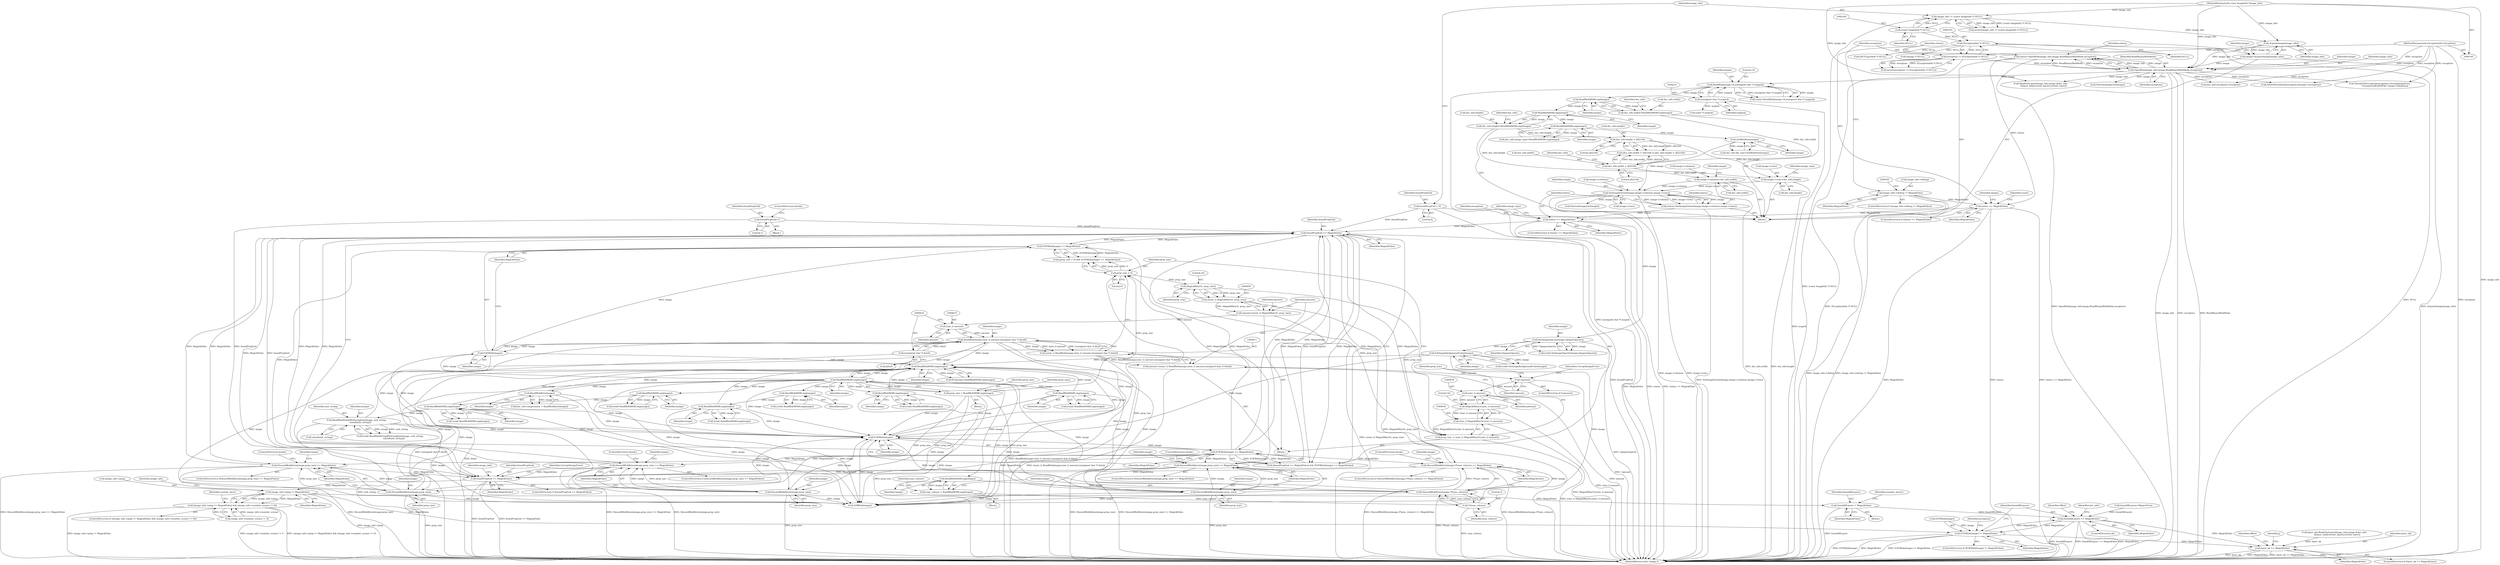 digraph "0_ImageMagick_d31fec57e9dfb0516deead2053a856e3c71e9751@pointer" {
"1000646" [label="(Call,image_info->ping != MagickFalse)"];
"1000638" [label="(Call,foundPropEnd == MagickFalse)"];
"1000411" [label="(Call,foundPropEnd=1)"];
"1000387" [label="(Call,foundPropEnd == MagickFalse)"];
"1000152" [label="(Call,foundPropEnd = 0)"];
"1000596" [label="(Call,EOFBlob(image) == MagickFalse)"];
"1000597" [label="(Call,EOFBlob(image))"];
"1000612" [label="(Call,ReadBlob(image,(size_t) amount,(unsigned char *) &buf))"];
"1000405" [label="(Call,ReadBlobMSBLong(image))"];
"1000400" [label="(Call,ReadBlobMSBLong(image))"];
"1000383" [label="(Call,SetImageBackgroundColor(image))"];
"1000378" [label="(Call,SetImageOpacity(image,OpaqueOpacity))"];
"1000332" [label="(Call,SetImageExtent(image,image->columns,image->rows))"];
"1000318" [label="(Call,GetBlobSize(image))"];
"1000293" [label="(Call,ReadBlobMSBLong(image))"];
"1000272" [label="(Call,ReadBlobMSBLong(image))"];
"1000266" [label="(Call,ReadBlobMSBLong(image))"];
"1000227" [label="(Call,ReadBlob(image,14,(unsigned char *) magick))"];
"1000207" [label="(Call,OpenBlob(image_info,image,ReadBinaryBlobMode,exception))"];
"1000203" [label="(Call,AcquireImage(image_info))"];
"1000163" [label="(Call,image_info != (const ImageInfo *) NULL)"];
"1000146" [label="(MethodParameterIn,const ImageInfo *image_info)"];
"1000165" [label="(Call,(const ImageInfo *) NULL)"];
"1000201" [label="(Call,image=AcquireImage(image_info))"];
"1000190" [label="(Call,exception != (ExceptionInfo *) NULL)"];
"1000147" [label="(MethodParameterIn,ExceptionInfo *exception)"];
"1000192" [label="(Call,(ExceptionInfo *) NULL)"];
"1000230" [label="(Call,(unsigned char *) magick)"];
"1000295" [label="(Call,image->columns=doc_info.width)"];
"1000276" [label="(Call,doc_info.width > 262144)"];
"1000262" [label="(Call,doc_info.width=ReadBlobMSBLong(image))"];
"1000302" [label="(Call,image->rows=doc_info.height)"];
"1000281" [label="(Call,doc_info.height > 262144)"];
"1000268" [label="(Call,doc_info.height=ReadBlobMSBLong(image))"];
"1000391" [label="(Call,EOFBlob(image))"];
"1000518" [label="(Call,DiscardBlobBytes(image,prop_size))"];
"1000403" [label="(Call,prop_size = ReadBlobMSBLong(image))"];
"1000424" [label="(Call,DiscardBlobBytes(image,3*num_colours))"];
"1000420" [label="(Call,ReadBlobMSBLong(image))"];
"1000426" [label="(Call,3*num_colours)"];
"1000418" [label="(Call,num_colours = ReadBlobMSBLong(image))"];
"1000581" [label="(Call,ReadBlobStringWithLongSize(image, unit_string,\n           sizeof(unit_string)))"];
"1000568" [label="(Call,ReadBlobMSBLong(image))"];
"1000564" [label="(Call,ReadBlobMSBLong(image))"];
"1000504" [label="(Call,ReadBlobMSBLong(image))"];
"1000500" [label="(Call,ReadBlobMSBLong(image))"];
"1000544" [label="(Call,DiscardBlobBytes(image,prop_size))"];
"1000447" [label="(Call,ReadBlobByte(image))"];
"1000537" [label="(Call,ReadBlobMSBLong(image))"];
"1000481" [label="(Call,DiscardBlobBytes(image,prop_size))"];
"1000511" [label="(Call,ReadBlobMSBLong(image))"];
"1000614" [label="(Call,(size_t) amount)"];
"1000601" [label="(Call,amount=(ssize_t) MagickMin(16, prop_size))"];
"1000603" [label="(Call,(ssize_t) MagickMin(16, prop_size))"];
"1000605" [label="(Call,MagickMin(16, prop_size))"];
"1000593" [label="(Call,prop_size > 0)"];
"1000627" [label="(Call,prop_size -= (size_t) MagickMin(16,(size_t) amount))"];
"1000629" [label="(Call,(size_t) MagickMin(16,(size_t) amount))"];
"1000631" [label="(Call,MagickMin(16,(size_t) amount))"];
"1000633" [label="(Call,(size_t) amount)"];
"1000622" [label="(Call,!amount)"];
"1000608" [label="(Call,amount=(ssize_t) ReadBlob(image,(size_t) amount,(unsigned char *) &buf))"];
"1000610" [label="(Call,(ssize_t) ReadBlob(image,(size_t) amount,(unsigned char *) &buf))"];
"1000617" [label="(Call,(unsigned char *) &buf)"];
"1000390" [label="(Call,EOFBlob(image) == MagickFalse)"];
"1000341" [label="(Call,status == MagickFalse)"];
"1000330" [label="(Call,status=SetImageExtent(image,image->columns,image->rows))"];
"1000213" [label="(Call,status == MagickFalse)"];
"1000205" [label="(Call,status=OpenBlob(image_info,image,ReadBinaryBlobMode,exception))"];
"1000175" [label="(Call,image_info->debug != MagickFalse)"];
"1000517" [label="(Call,DiscardBlobBytes(image,prop_size) == MagickFalse)"];
"1000543" [label="(Call,DiscardBlobBytes(image,prop_size) == MagickFalse)"];
"1000423" [label="(Call,DiscardBlobBytes(image,3*num_colours) == MagickFalse)"];
"1000480" [label="(Call,DiscardBlobBytes(image,prop_size) == MagickFalse)"];
"1000645" [label="(Call,(image_info->ping != MagickFalse) && (image_info->number_scenes != 0))"];
"1000664" [label="(Call,foundAllLayers = MagickFalse)"];
"1000708" [label="(Call,foundAllLayers == MagickFalse)"];
"1000695" [label="(Call,EOFBlob(image) != MagickFalse)"];
"1000804" [label="(Call,layer_ok == MagickFalse)"];
"1000189" [label="(Call,assert(exception != (ExceptionInfo *) NULL))"];
"1000519" [label="(Identifier,image)"];
"1000482" [label="(Identifier,image)"];
"1000391" [label="(Call,EOFBlob(image))"];
"1000681" [label="(Identifier,offset)"];
"1000401" [label="(Identifier,image)"];
"1000509" [label="(Call,(void) ReadBlobMSBLong(image))"];
"1000340" [label="(ControlStructure,if (status == MagickFalse))"];
"1000547" [label="(Identifier,MagickFalse)"];
"1000295" [label="(Call,image->columns=doc_info.width)"];
"1000595" [label="(Literal,0)"];
"1000661" [label="(Identifier,current_layer)"];
"1000551" [label="(Identifier,image)"];
"1000622" [label="(Call,!amount)"];
"1000293" [label="(Call,ReadBlobMSBLong(image))"];
"1000207" [label="(Call,OpenBlob(image_info,image,ReadBinaryBlobMode,exception))"];
"1000628" [label="(Identifier,prop_size)"];
"1000500" [label="(Call,ReadBlobMSBLong(image))"];
"1000230" [label="(Call,(unsigned char *) magick)"];
"1000191" [label="(Identifier,exception)"];
"1000304" [label="(Identifier,image)"];
"1000376" [label="(Call,(void) SetImageOpacity(image,OpaqueOpacity))"];
"1000582" [label="(Identifier,image)"];
"1000694" [label="(ControlStructure,if (EOFBlob(image) != MagickFalse))"];
"1000803" [label="(ControlStructure,if (layer_ok == MagickFalse))"];
"1000495" [label="(ControlStructure,break;)"];
"1000176" [label="(Call,image_info->debug)"];
"1000568" [label="(Call,ReadBlobMSBLong(image))"];
"1000345" [label="(Call,InheritException(exception,&image->exception))"];
"1000635" [label="(Identifier,amount)"];
"1000383" [label="(Call,SetImageBackgroundColor(image))"];
"1000505" [label="(Identifier,image)"];
"1000175" [label="(Call,image_info->debug != MagickFalse)"];
"1000352" [label="(Call,DestroyImageList(image))"];
"1000713" [label="(Identifier,doc_info)"];
"1000532" [label="(ControlStructure,break;)"];
"1000594" [label="(Identifier,prop_size)"];
"1000218" [label="(Identifier,image)"];
"1000403" [label="(Call,prop_size = ReadBlobMSBLong(image))"];
"1000791" [label="(Call,layer_ok=ReadOneLayer(image_info,image,&doc_info,\n        &layer_info[current_layer],current_layer))"];
"1000330" [label="(Call,status=SetImageExtent(image,image->columns,image->rows))"];
"1000601" [label="(Call,amount=(ssize_t) MagickMin(16, prop_size))"];
"1000665" [label="(Identifier,foundAllLayers)"];
"1000154" [label="(Literal,0)"];
"1000162" [label="(Call,assert(image_info != (const ImageInfo *) NULL))"];
"1000608" [label="(Call,amount=(ssize_t) ReadBlob(image,(size_t) amount,(unsigned char *) &buf))"];
"1000688" [label="(Call,foundAllLayers=MagickTrue)"];
"1000658" [label="(Block,)"];
"1000314" [label="(Call,doc_info.file_size=GetBlobSize(image))"];
"1000793" [label="(Call,ReadOneLayer(image_info,image,&doc_info,\n        &layer_info[current_layer],current_layer))"];
"1000517" [label="(Call,DiscardBlobBytes(image,prop_size) == MagickFalse)"];
"1000153" [label="(Identifier,foundPropEnd)"];
"1000804" [label="(Call,layer_ok == MagickFalse)"];
"1000806" [label="(Identifier,MagickFalse)"];
"1000614" [label="(Call,(size_t) amount)"];
"1000285" [label="(Literal,262144)"];
"1000632" [label="(Literal,16)"];
"1000433" [label="(Identifier,image)"];
"1000226" [label="(Identifier,count)"];
"1000542" [label="(ControlStructure,if (DiscardBlobBytes(image,prop_size) == MagickFalse))"];
"1000206" [label="(Identifier,status)"];
"1000418" [label="(Call,num_colours = ReadBlobMSBLong(image))"];
"1000625" [label="(Identifier,CorruptImageError)"];
"1000479" [label="(ControlStructure,if (DiscardBlobBytes(image,prop_size) == MagickFalse))"];
"1000277" [label="(Call,doc_info.width)"];
"1000504" [label="(Call,ReadBlobMSBLong(image))"];
"1000650" [label="(Identifier,MagickFalse)"];
"1000502" [label="(Call,(void) ReadBlobMSBLong(image))"];
"1000605" [label="(Call,MagickMin(16, prop_size))"];
"1000645" [label="(Call,(image_info->ping != MagickFalse) && (image_info->number_scenes != 0))"];
"1000666" [label="(Identifier,MagickFalse)"];
"1000204" [label="(Identifier,image_info)"];
"1000302" [label="(Call,image->rows=doc_info.height)"];
"1000405" [label="(Call,ReadBlobMSBLong(image))"];
"1000583" [label="(Identifier,unit_string)"];
"1000179" [label="(Identifier,MagickFalse)"];
"1000421" [label="(Identifier,image)"];
"1000232" [label="(Identifier,magick)"];
"1000498" [label="(Call,(void) ReadBlobMSBLong(image))"];
"1000356" [label="(Identifier,image_type)"];
"1000266" [label="(Call,ReadBlobMSBLong(image))"];
"1000565" [label="(Identifier,image)"];
"1000275" [label="(Call,(doc_info.width > 262144) || (doc_info.height > 262144))"];
"1000569" [label="(Identifier,image)"];
"1000205" [label="(Call,status=OpenBlob(image_info,image,ReadBinaryBlobMode,exception))"];
"1000212" [label="(ControlStructure,if (status == MagickFalse))"];
"1000597" [label="(Call,EOFBlob(image))"];
"1000640" [label="(Identifier,MagickFalse)"];
"1000413" [label="(Literal,1)"];
"1000603" [label="(Call,(ssize_t) MagickMin(16, prop_size))"];
"1000174" [label="(ControlStructure,if (image_info->debug != MagickFalse))"];
"1000319" [label="(Identifier,image)"];
"1000422" [label="(ControlStructure,if (DiscardBlobBytes(image,3*num_colours) == MagickFalse))"];
"1000677" [label="(ControlStructure,do)"];
"1000708" [label="(Call,foundAllLayers == MagickFalse)"];
"1000639" [label="(Identifier,foundPropEnd)"];
"1000428" [label="(Identifier,num_colours)"];
"1000346" [label="(Identifier,exception)"];
"1000637" [label="(ControlStructure,if (foundPropEnd == MagickFalse))"];
"1000147" [label="(MethodParameterIn,ExceptionInfo *exception)"];
"1000746" [label="(Call,(XCFLayerInfo *) NULL)"];
"1000483" [label="(Identifier,prop_size)"];
"1000623" [label="(Identifier,amount)"];
"1000389" [label="(Identifier,MagickFalse)"];
"1000581" [label="(Call,ReadBlobStringWithLongSize(image, unit_string,\n           sizeof(unit_string)))"];
"1000227" [label="(Call,ReadBlob(image,14,(unsigned char *) magick))"];
"1000546" [label="(Identifier,prop_size)"];
"1000165" [label="(Call,(const ImageInfo *) NULL)"];
"1000607" [label="(Identifier,prop_size)"];
"1000222" [label="(Call,(Image *) NULL)"];
"1000481" [label="(Call,DiscardBlobBytes(image,prop_size))"];
"1000633" [label="(Call,(size_t) amount)"];
"1000617" [label="(Call,(unsigned char *) &buf)"];
"1000280" [label="(Literal,262144)"];
"1000642" [label="(Identifier,CorruptImageError)"];
"1000535" [label="(Call,(void) ReadBlobMSBLong(image))"];
"1000805" [label="(Identifier,layer_ok)"];
"1000201" [label="(Call,image=AcquireImage(image_info))"];
"1000674" [label="(Call,TellBlob(image))"];
"1000669" [label="(Identifier,number_layers)"];
"1000209" [label="(Identifier,image)"];
"1000593" [label="(Call,prop_size > 0)"];
"1000393" [label="(Identifier,MagickFalse)"];
"1000164" [label="(Identifier,image_info)"];
"1000613" [label="(Identifier,image)"];
"1000521" [label="(Identifier,MagickFalse)"];
"1000386" [label="(Call,(foundPropEnd == MagickFalse) && (EOFBlob(image) == MagickFalse))"];
"1000710" [label="(Identifier,MagickFalse)"];
"1000448" [label="(Identifier,image)"];
"1000488" [label="(Identifier,image)"];
"1000695" [label="(Call,EOFBlob(image) != MagickFalse)"];
"1000664" [label="(Call,foundAllLayers = MagickFalse)"];
"1000696" [label="(Call,EOFBlob(image))"];
"1000268" [label="(Call,doc_info.height=ReadBlobMSBLong(image))"];
"1000644" [label="(ControlStructure,if ((image_info->ping != MagickFalse) && (image_info->number_scenes != 0)))"];
"1000443" [label="(Call,doc_info.compression = ReadBlobByte(image))"];
"1000392" [label="(Identifier,image)"];
"1000332" [label="(Call,SetImageExtent(image,image->columns,image->rows))"];
"1000299" [label="(Call,doc_info.width)"];
"1000537" [label="(Call,ReadBlobMSBLong(image))"];
"1000425" [label="(Identifier,image)"];
"1000579" [label="(Call,(void) ReadBlobStringWithLongSize(image, unit_string,\n           sizeof(unit_string)))"];
"1000599" [label="(Identifier,MagickFalse)"];
"1000616" [label="(Identifier,amount)"];
"1000380" [label="(Identifier,OpaqueOpacity)"];
"1000270" [label="(Identifier,doc_info)"];
"1000564" [label="(Call,ReadBlobMSBLong(image))"];
"1000426" [label="(Call,3*num_colours)"];
"1000631" [label="(Call,MagickMin(16,(size_t) amount))"];
"1000240" [label="(Call,(char *) magick)"];
"1000840" [label="(Identifier,offset)"];
"1000511" [label="(Call,ReadBlobMSBLong(image))"];
"1000379" [label="(Identifier,image)"];
"1000276" [label="(Call,doc_info.width > 262144)"];
"1000387" [label="(Call,foundPropEnd == MagickFalse)"];
"1000520" [label="(Identifier,prop_size)"];
"1000190" [label="(Call,exception != (ExceptionInfo *) NULL)"];
"1000411" [label="(Call,foundPropEnd=1)"];
"1000629" [label="(Call,(size_t) MagickMin(16,(size_t) amount))"];
"1000408" [label="(Identifier,prop_type)"];
"1000208" [label="(Identifier,image_info)"];
"1000342" [label="(Identifier,status)"];
"1000516" [label="(ControlStructure,if (DiscardBlobBytes(image,prop_size) == MagickFalse))"];
"1000701" [label="(Identifier,exception)"];
"1000257" [label="(Call,doc_info.exception=exception)"];
"1000419" [label="(Identifier,num_colours)"];
"1000211" [label="(Identifier,exception)"];
"1000406" [label="(Identifier,image)"];
"1000272" [label="(Call,ReadBlobMSBLong(image))"];
"1000263" [label="(Call,doc_info.width)"];
"1000606" [label="(Literal,16)"];
"1000627" [label="(Call,prop_size -= (size_t) MagickMin(16,(size_t) amount))"];
"1000294" [label="(Identifier,image)"];
"1000400" [label="(Call,ReadBlobMSBLong(image))"];
"1000192" [label="(Call,(ExceptionInfo *) NULL)"];
"1000310" [label="(Identifier,image_type)"];
"1000210" [label="(Identifier,ReadBinaryBlobMode)"];
"1000334" [label="(Call,image->columns)"];
"1000501" [label="(Identifier,image)"];
"1000214" [label="(Identifier,status)"];
"1000609" [label="(Identifier,amount)"];
"1000203" [label="(Call,AcquireImage(image_info))"];
"1000646" [label="(Call,image_info->ping != MagickFalse)"];
"1000423" [label="(Call,DiscardBlobBytes(image,3*num_colours) == MagickFalse)"];
"1000296" [label="(Call,image->columns)"];
"1000202" [label="(Identifier,image)"];
"1000584" [label="(Call,sizeof(unit_string))"];
"1000429" [label="(Identifier,MagickFalse)"];
"1000709" [label="(Identifier,foundAllLayers)"];
"1000146" [label="(MethodParameterIn,const ImageInfo *image_info)"];
"1000700" [label="(Call,ThrowFileException(exception,CorruptImageError,\n              \"UnexpectedEndOfFile\",image->filename))"];
"1000619" [label="(Call,&buf)"];
"1000420" [label="(Call,ReadBlobMSBLong(image))"];
"1000343" [label="(Identifier,MagickFalse)"];
"1000648" [label="(Identifier,image_info)"];
"1000558" [label="(ControlStructure,break;)"];
"1000283" [label="(Identifier,doc_info)"];
"1000638" [label="(Call,foundPropEnd == MagickFalse)"];
"1000394" [label="(Block,)"];
"1000219" [label="(Call,DestroyImageList(image))"];
"1000600" [label="(Block,)"];
"1000267" [label="(Identifier,image)"];
"1000163" [label="(Call,image_info != (const ImageInfo *) NULL)"];
"1000303" [label="(Call,image->rows)"];
"1000278" [label="(Identifier,doc_info)"];
"1000602" [label="(Identifier,amount)"];
"1000545" [label="(Identifier,image)"];
"1000167" [label="(Identifier,NULL)"];
"1000333" [label="(Identifier,image)"];
"1000447" [label="(Call,ReadBlobByte(image))"];
"1000194" [label="(Identifier,NULL)"];
"1000525" [label="(Identifier,image)"];
"1000225" [label="(Call,count=ReadBlob(image,14,(unsigned char *) magick))"];
"1000647" [label="(Call,image_info->ping)"];
"1000213" [label="(Call,status == MagickFalse)"];
"1000512" [label="(Identifier,image)"];
"1000440" [label="(ControlStructure,break;)"];
"1000999" [label="(MethodReturn,static Image *)"];
"1000651" [label="(Call,image_info->number_scenes != 0)"];
"1000480" [label="(Call,DiscardBlobBytes(image,prop_size) == MagickFalse)"];
"1000424" [label="(Call,DiscardBlobBytes(image,3*num_colours))"];
"1000427" [label="(Literal,3)"];
"1000388" [label="(Identifier,foundPropEnd)"];
"1000398" [label="(Call,(PropType) ReadBlobMSBLong(image))"];
"1000152" [label="(Call,foundPropEnd = 0)"];
"1000318" [label="(Call,GetBlobSize(image))"];
"1000262" [label="(Call,doc_info.width=ReadBlobMSBLong(image))"];
"1000390" [label="(Call,EOFBlob(image) == MagickFalse)"];
"1000281" [label="(Call,doc_info.height > 262144)"];
"1000306" [label="(Call,doc_info.height)"];
"1000562" [label="(Call,(void) ReadBlobMSBLong(image))"];
"1000610" [label="(Call,(ssize_t) ReadBlob(image,(size_t) amount,(unsigned char *) &buf))"];
"1000269" [label="(Call,doc_info.height)"];
"1000621" [label="(ControlStructure,if (!amount))"];
"1000282" [label="(Call,doc_info.height)"];
"1000566" [label="(Call,(void) ReadBlobMSBLong(image))"];
"1000698" [label="(Identifier,MagickFalse)"];
"1000598" [label="(Identifier,image)"];
"1000544" [label="(Call,DiscardBlobBytes(image,prop_size))"];
"1000592" [label="(Call,(prop_size > 0) && (EOFBlob(image) == MagickFalse))"];
"1000273" [label="(Identifier,image)"];
"1000378" [label="(Call,SetImageOpacity(image,OpaqueOpacity))"];
"1000289" [label="(Call,doc_info.image_type=ReadBlobMSBLong(image))"];
"1000596" [label="(Call,EOFBlob(image) == MagickFalse)"];
"1000228" [label="(Identifier,image)"];
"1000337" [label="(Call,image->rows)"];
"1000414" [label="(ControlStructure,break;)"];
"1000543" [label="(Call,DiscardBlobBytes(image,prop_size) == MagickFalse)"];
"1000341" [label="(Call,status == MagickFalse)"];
"1000612" [label="(Call,ReadBlob(image,(size_t) amount,(unsigned char *) &buf))"];
"1000381" [label="(Call,(void) SetImageBackgroundColor(image))"];
"1000384" [label="(Identifier,image)"];
"1000518" [label="(Call,DiscardBlobBytes(image,prop_size))"];
"1000404" [label="(Identifier,prop_size)"];
"1000538" [label="(Identifier,image)"];
"1000148" [label="(Block,)"];
"1000811" [label="(Identifier,j)"];
"1000331" [label="(Identifier,status)"];
"1000484" [label="(Identifier,MagickFalse)"];
"1000416" [label="(Block,)"];
"1000653" [label="(Identifier,image_info)"];
"1000412" [label="(Identifier,foundPropEnd)"];
"1000409" [label="(Block,)"];
"1000215" [label="(Identifier,MagickFalse)"];
"1000229" [label="(Literal,14)"];
"1000646" -> "1000645"  [label="AST: "];
"1000646" -> "1000650"  [label="CFG: "];
"1000647" -> "1000646"  [label="AST: "];
"1000650" -> "1000646"  [label="AST: "];
"1000653" -> "1000646"  [label="CFG: "];
"1000645" -> "1000646"  [label="CFG: "];
"1000646" -> "1000999"  [label="DDG: image_info->ping"];
"1000646" -> "1000645"  [label="DDG: image_info->ping"];
"1000646" -> "1000645"  [label="DDG: MagickFalse"];
"1000638" -> "1000646"  [label="DDG: MagickFalse"];
"1000646" -> "1000664"  [label="DDG: MagickFalse"];
"1000646" -> "1000695"  [label="DDG: MagickFalse"];
"1000638" -> "1000637"  [label="AST: "];
"1000638" -> "1000640"  [label="CFG: "];
"1000639" -> "1000638"  [label="AST: "];
"1000640" -> "1000638"  [label="AST: "];
"1000642" -> "1000638"  [label="CFG: "];
"1000648" -> "1000638"  [label="CFG: "];
"1000638" -> "1000999"  [label="DDG: foundPropEnd == MagickFalse"];
"1000638" -> "1000999"  [label="DDG: foundPropEnd"];
"1000411" -> "1000638"  [label="DDG: foundPropEnd"];
"1000387" -> "1000638"  [label="DDG: foundPropEnd"];
"1000387" -> "1000638"  [label="DDG: MagickFalse"];
"1000596" -> "1000638"  [label="DDG: MagickFalse"];
"1000390" -> "1000638"  [label="DDG: MagickFalse"];
"1000517" -> "1000638"  [label="DDG: MagickFalse"];
"1000543" -> "1000638"  [label="DDG: MagickFalse"];
"1000423" -> "1000638"  [label="DDG: MagickFalse"];
"1000480" -> "1000638"  [label="DDG: MagickFalse"];
"1000411" -> "1000409"  [label="AST: "];
"1000411" -> "1000413"  [label="CFG: "];
"1000412" -> "1000411"  [label="AST: "];
"1000413" -> "1000411"  [label="AST: "];
"1000414" -> "1000411"  [label="CFG: "];
"1000411" -> "1000387"  [label="DDG: foundPropEnd"];
"1000387" -> "1000386"  [label="AST: "];
"1000387" -> "1000389"  [label="CFG: "];
"1000388" -> "1000387"  [label="AST: "];
"1000389" -> "1000387"  [label="AST: "];
"1000392" -> "1000387"  [label="CFG: "];
"1000386" -> "1000387"  [label="CFG: "];
"1000387" -> "1000386"  [label="DDG: foundPropEnd"];
"1000387" -> "1000386"  [label="DDG: MagickFalse"];
"1000152" -> "1000387"  [label="DDG: foundPropEnd"];
"1000596" -> "1000387"  [label="DDG: MagickFalse"];
"1000341" -> "1000387"  [label="DDG: MagickFalse"];
"1000390" -> "1000387"  [label="DDG: MagickFalse"];
"1000517" -> "1000387"  [label="DDG: MagickFalse"];
"1000543" -> "1000387"  [label="DDG: MagickFalse"];
"1000423" -> "1000387"  [label="DDG: MagickFalse"];
"1000480" -> "1000387"  [label="DDG: MagickFalse"];
"1000387" -> "1000390"  [label="DDG: MagickFalse"];
"1000387" -> "1000423"  [label="DDG: MagickFalse"];
"1000387" -> "1000480"  [label="DDG: MagickFalse"];
"1000387" -> "1000517"  [label="DDG: MagickFalse"];
"1000387" -> "1000543"  [label="DDG: MagickFalse"];
"1000387" -> "1000596"  [label="DDG: MagickFalse"];
"1000152" -> "1000148"  [label="AST: "];
"1000152" -> "1000154"  [label="CFG: "];
"1000153" -> "1000152"  [label="AST: "];
"1000154" -> "1000152"  [label="AST: "];
"1000164" -> "1000152"  [label="CFG: "];
"1000152" -> "1000999"  [label="DDG: foundPropEnd"];
"1000596" -> "1000592"  [label="AST: "];
"1000596" -> "1000599"  [label="CFG: "];
"1000597" -> "1000596"  [label="AST: "];
"1000599" -> "1000596"  [label="AST: "];
"1000592" -> "1000596"  [label="CFG: "];
"1000596" -> "1000592"  [label="DDG: EOFBlob(image)"];
"1000596" -> "1000592"  [label="DDG: MagickFalse"];
"1000597" -> "1000596"  [label="DDG: image"];
"1000390" -> "1000596"  [label="DDG: MagickFalse"];
"1000597" -> "1000598"  [label="CFG: "];
"1000598" -> "1000597"  [label="AST: "];
"1000599" -> "1000597"  [label="CFG: "];
"1000597" -> "1000391"  [label="DDG: image"];
"1000597" -> "1000400"  [label="DDG: image"];
"1000612" -> "1000597"  [label="DDG: image"];
"1000405" -> "1000597"  [label="DDG: image"];
"1000597" -> "1000612"  [label="DDG: image"];
"1000597" -> "1000674"  [label="DDG: image"];
"1000612" -> "1000610"  [label="AST: "];
"1000612" -> "1000617"  [label="CFG: "];
"1000613" -> "1000612"  [label="AST: "];
"1000614" -> "1000612"  [label="AST: "];
"1000617" -> "1000612"  [label="AST: "];
"1000610" -> "1000612"  [label="CFG: "];
"1000612" -> "1000999"  [label="DDG: (unsigned char *) &buf"];
"1000612" -> "1000391"  [label="DDG: image"];
"1000612" -> "1000400"  [label="DDG: image"];
"1000612" -> "1000610"  [label="DDG: image"];
"1000612" -> "1000610"  [label="DDG: (size_t) amount"];
"1000612" -> "1000610"  [label="DDG: (unsigned char *) &buf"];
"1000405" -> "1000612"  [label="DDG: image"];
"1000614" -> "1000612"  [label="DDG: amount"];
"1000617" -> "1000612"  [label="DDG: &buf"];
"1000612" -> "1000674"  [label="DDG: image"];
"1000405" -> "1000403"  [label="AST: "];
"1000405" -> "1000406"  [label="CFG: "];
"1000406" -> "1000405"  [label="AST: "];
"1000403" -> "1000405"  [label="CFG: "];
"1000405" -> "1000391"  [label="DDG: image"];
"1000405" -> "1000400"  [label="DDG: image"];
"1000405" -> "1000403"  [label="DDG: image"];
"1000400" -> "1000405"  [label="DDG: image"];
"1000405" -> "1000420"  [label="DDG: image"];
"1000405" -> "1000447"  [label="DDG: image"];
"1000405" -> "1000481"  [label="DDG: image"];
"1000405" -> "1000500"  [label="DDG: image"];
"1000405" -> "1000511"  [label="DDG: image"];
"1000405" -> "1000518"  [label="DDG: image"];
"1000405" -> "1000537"  [label="DDG: image"];
"1000405" -> "1000544"  [label="DDG: image"];
"1000405" -> "1000564"  [label="DDG: image"];
"1000405" -> "1000674"  [label="DDG: image"];
"1000400" -> "1000398"  [label="AST: "];
"1000400" -> "1000401"  [label="CFG: "];
"1000401" -> "1000400"  [label="AST: "];
"1000398" -> "1000400"  [label="CFG: "];
"1000400" -> "1000398"  [label="DDG: image"];
"1000383" -> "1000400"  [label="DDG: image"];
"1000391" -> "1000400"  [label="DDG: image"];
"1000518" -> "1000400"  [label="DDG: image"];
"1000424" -> "1000400"  [label="DDG: image"];
"1000581" -> "1000400"  [label="DDG: image"];
"1000504" -> "1000400"  [label="DDG: image"];
"1000544" -> "1000400"  [label="DDG: image"];
"1000447" -> "1000400"  [label="DDG: image"];
"1000537" -> "1000400"  [label="DDG: image"];
"1000481" -> "1000400"  [label="DDG: image"];
"1000568" -> "1000400"  [label="DDG: image"];
"1000511" -> "1000400"  [label="DDG: image"];
"1000383" -> "1000381"  [label="AST: "];
"1000383" -> "1000384"  [label="CFG: "];
"1000384" -> "1000383"  [label="AST: "];
"1000381" -> "1000383"  [label="CFG: "];
"1000383" -> "1000381"  [label="DDG: image"];
"1000378" -> "1000383"  [label="DDG: image"];
"1000383" -> "1000391"  [label="DDG: image"];
"1000383" -> "1000674"  [label="DDG: image"];
"1000378" -> "1000376"  [label="AST: "];
"1000378" -> "1000380"  [label="CFG: "];
"1000379" -> "1000378"  [label="AST: "];
"1000380" -> "1000378"  [label="AST: "];
"1000376" -> "1000378"  [label="CFG: "];
"1000378" -> "1000999"  [label="DDG: OpaqueOpacity"];
"1000378" -> "1000376"  [label="DDG: image"];
"1000378" -> "1000376"  [label="DDG: OpaqueOpacity"];
"1000332" -> "1000378"  [label="DDG: image"];
"1000332" -> "1000330"  [label="AST: "];
"1000332" -> "1000337"  [label="CFG: "];
"1000333" -> "1000332"  [label="AST: "];
"1000334" -> "1000332"  [label="AST: "];
"1000337" -> "1000332"  [label="AST: "];
"1000330" -> "1000332"  [label="CFG: "];
"1000332" -> "1000999"  [label="DDG: image->columns"];
"1000332" -> "1000999"  [label="DDG: image->rows"];
"1000332" -> "1000330"  [label="DDG: image"];
"1000332" -> "1000330"  [label="DDG: image->columns"];
"1000332" -> "1000330"  [label="DDG: image->rows"];
"1000318" -> "1000332"  [label="DDG: image"];
"1000295" -> "1000332"  [label="DDG: image->columns"];
"1000302" -> "1000332"  [label="DDG: image->rows"];
"1000332" -> "1000352"  [label="DDG: image"];
"1000318" -> "1000314"  [label="AST: "];
"1000318" -> "1000319"  [label="CFG: "];
"1000319" -> "1000318"  [label="AST: "];
"1000314" -> "1000318"  [label="CFG: "];
"1000318" -> "1000314"  [label="DDG: image"];
"1000293" -> "1000318"  [label="DDG: image"];
"1000293" -> "1000289"  [label="AST: "];
"1000293" -> "1000294"  [label="CFG: "];
"1000294" -> "1000293"  [label="AST: "];
"1000289" -> "1000293"  [label="CFG: "];
"1000293" -> "1000289"  [label="DDG: image"];
"1000272" -> "1000293"  [label="DDG: image"];
"1000272" -> "1000268"  [label="AST: "];
"1000272" -> "1000273"  [label="CFG: "];
"1000273" -> "1000272"  [label="AST: "];
"1000268" -> "1000272"  [label="CFG: "];
"1000272" -> "1000268"  [label="DDG: image"];
"1000266" -> "1000272"  [label="DDG: image"];
"1000266" -> "1000262"  [label="AST: "];
"1000266" -> "1000267"  [label="CFG: "];
"1000267" -> "1000266"  [label="AST: "];
"1000262" -> "1000266"  [label="CFG: "];
"1000266" -> "1000262"  [label="DDG: image"];
"1000227" -> "1000266"  [label="DDG: image"];
"1000227" -> "1000225"  [label="AST: "];
"1000227" -> "1000230"  [label="CFG: "];
"1000228" -> "1000227"  [label="AST: "];
"1000229" -> "1000227"  [label="AST: "];
"1000230" -> "1000227"  [label="AST: "];
"1000225" -> "1000227"  [label="CFG: "];
"1000227" -> "1000999"  [label="DDG: (unsigned char *) magick"];
"1000227" -> "1000225"  [label="DDG: image"];
"1000227" -> "1000225"  [label="DDG: 14"];
"1000227" -> "1000225"  [label="DDG: (unsigned char *) magick"];
"1000207" -> "1000227"  [label="DDG: image"];
"1000230" -> "1000227"  [label="DDG: magick"];
"1000207" -> "1000205"  [label="AST: "];
"1000207" -> "1000211"  [label="CFG: "];
"1000208" -> "1000207"  [label="AST: "];
"1000209" -> "1000207"  [label="AST: "];
"1000210" -> "1000207"  [label="AST: "];
"1000211" -> "1000207"  [label="AST: "];
"1000205" -> "1000207"  [label="CFG: "];
"1000207" -> "1000999"  [label="DDG: ReadBinaryBlobMode"];
"1000207" -> "1000999"  [label="DDG: image_info"];
"1000207" -> "1000999"  [label="DDG: exception"];
"1000207" -> "1000205"  [label="DDG: image_info"];
"1000207" -> "1000205"  [label="DDG: image"];
"1000207" -> "1000205"  [label="DDG: ReadBinaryBlobMode"];
"1000207" -> "1000205"  [label="DDG: exception"];
"1000203" -> "1000207"  [label="DDG: image_info"];
"1000146" -> "1000207"  [label="DDG: image_info"];
"1000201" -> "1000207"  [label="DDG: image"];
"1000190" -> "1000207"  [label="DDG: exception"];
"1000147" -> "1000207"  [label="DDG: exception"];
"1000207" -> "1000219"  [label="DDG: image"];
"1000207" -> "1000257"  [label="DDG: exception"];
"1000207" -> "1000345"  [label="DDG: exception"];
"1000207" -> "1000700"  [label="DDG: exception"];
"1000207" -> "1000793"  [label="DDG: image_info"];
"1000203" -> "1000201"  [label="AST: "];
"1000203" -> "1000204"  [label="CFG: "];
"1000204" -> "1000203"  [label="AST: "];
"1000201" -> "1000203"  [label="CFG: "];
"1000203" -> "1000201"  [label="DDG: image_info"];
"1000163" -> "1000203"  [label="DDG: image_info"];
"1000146" -> "1000203"  [label="DDG: image_info"];
"1000163" -> "1000162"  [label="AST: "];
"1000163" -> "1000165"  [label="CFG: "];
"1000164" -> "1000163"  [label="AST: "];
"1000165" -> "1000163"  [label="AST: "];
"1000162" -> "1000163"  [label="CFG: "];
"1000163" -> "1000999"  [label="DDG: (const ImageInfo *) NULL"];
"1000163" -> "1000162"  [label="DDG: image_info"];
"1000163" -> "1000162"  [label="DDG: (const ImageInfo *) NULL"];
"1000146" -> "1000163"  [label="DDG: image_info"];
"1000165" -> "1000163"  [label="DDG: NULL"];
"1000146" -> "1000145"  [label="AST: "];
"1000146" -> "1000999"  [label="DDG: image_info"];
"1000146" -> "1000793"  [label="DDG: image_info"];
"1000165" -> "1000167"  [label="CFG: "];
"1000166" -> "1000165"  [label="AST: "];
"1000167" -> "1000165"  [label="AST: "];
"1000165" -> "1000192"  [label="DDG: NULL"];
"1000201" -> "1000148"  [label="AST: "];
"1000202" -> "1000201"  [label="AST: "];
"1000206" -> "1000201"  [label="CFG: "];
"1000201" -> "1000999"  [label="DDG: AcquireImage(image_info)"];
"1000190" -> "1000189"  [label="AST: "];
"1000190" -> "1000192"  [label="CFG: "];
"1000191" -> "1000190"  [label="AST: "];
"1000192" -> "1000190"  [label="AST: "];
"1000189" -> "1000190"  [label="CFG: "];
"1000190" -> "1000999"  [label="DDG: (ExceptionInfo *) NULL"];
"1000190" -> "1000189"  [label="DDG: exception"];
"1000190" -> "1000189"  [label="DDG: (ExceptionInfo *) NULL"];
"1000147" -> "1000190"  [label="DDG: exception"];
"1000192" -> "1000190"  [label="DDG: NULL"];
"1000147" -> "1000145"  [label="AST: "];
"1000147" -> "1000999"  [label="DDG: exception"];
"1000147" -> "1000257"  [label="DDG: exception"];
"1000147" -> "1000345"  [label="DDG: exception"];
"1000147" -> "1000700"  [label="DDG: exception"];
"1000192" -> "1000194"  [label="CFG: "];
"1000193" -> "1000192"  [label="AST: "];
"1000194" -> "1000192"  [label="AST: "];
"1000192" -> "1000999"  [label="DDG: NULL"];
"1000192" -> "1000222"  [label="DDG: NULL"];
"1000192" -> "1000746"  [label="DDG: NULL"];
"1000230" -> "1000232"  [label="CFG: "];
"1000231" -> "1000230"  [label="AST: "];
"1000232" -> "1000230"  [label="AST: "];
"1000230" -> "1000999"  [label="DDG: magick"];
"1000230" -> "1000240"  [label="DDG: magick"];
"1000295" -> "1000148"  [label="AST: "];
"1000295" -> "1000299"  [label="CFG: "];
"1000296" -> "1000295"  [label="AST: "];
"1000299" -> "1000295"  [label="AST: "];
"1000304" -> "1000295"  [label="CFG: "];
"1000295" -> "1000999"  [label="DDG: doc_info.width"];
"1000276" -> "1000295"  [label="DDG: doc_info.width"];
"1000276" -> "1000275"  [label="AST: "];
"1000276" -> "1000280"  [label="CFG: "];
"1000277" -> "1000276"  [label="AST: "];
"1000280" -> "1000276"  [label="AST: "];
"1000283" -> "1000276"  [label="CFG: "];
"1000275" -> "1000276"  [label="CFG: "];
"1000276" -> "1000275"  [label="DDG: doc_info.width"];
"1000276" -> "1000275"  [label="DDG: 262144"];
"1000262" -> "1000276"  [label="DDG: doc_info.width"];
"1000262" -> "1000148"  [label="AST: "];
"1000263" -> "1000262"  [label="AST: "];
"1000270" -> "1000262"  [label="CFG: "];
"1000302" -> "1000148"  [label="AST: "];
"1000302" -> "1000306"  [label="CFG: "];
"1000303" -> "1000302"  [label="AST: "];
"1000306" -> "1000302"  [label="AST: "];
"1000310" -> "1000302"  [label="CFG: "];
"1000302" -> "1000999"  [label="DDG: doc_info.height"];
"1000281" -> "1000302"  [label="DDG: doc_info.height"];
"1000268" -> "1000302"  [label="DDG: doc_info.height"];
"1000281" -> "1000275"  [label="AST: "];
"1000281" -> "1000285"  [label="CFG: "];
"1000282" -> "1000281"  [label="AST: "];
"1000285" -> "1000281"  [label="AST: "];
"1000275" -> "1000281"  [label="CFG: "];
"1000281" -> "1000275"  [label="DDG: doc_info.height"];
"1000281" -> "1000275"  [label="DDG: 262144"];
"1000268" -> "1000281"  [label="DDG: doc_info.height"];
"1000268" -> "1000148"  [label="AST: "];
"1000269" -> "1000268"  [label="AST: "];
"1000278" -> "1000268"  [label="CFG: "];
"1000391" -> "1000390"  [label="AST: "];
"1000391" -> "1000392"  [label="CFG: "];
"1000392" -> "1000391"  [label="AST: "];
"1000393" -> "1000391"  [label="CFG: "];
"1000391" -> "1000390"  [label="DDG: image"];
"1000518" -> "1000391"  [label="DDG: image"];
"1000424" -> "1000391"  [label="DDG: image"];
"1000581" -> "1000391"  [label="DDG: image"];
"1000504" -> "1000391"  [label="DDG: image"];
"1000544" -> "1000391"  [label="DDG: image"];
"1000447" -> "1000391"  [label="DDG: image"];
"1000537" -> "1000391"  [label="DDG: image"];
"1000481" -> "1000391"  [label="DDG: image"];
"1000568" -> "1000391"  [label="DDG: image"];
"1000511" -> "1000391"  [label="DDG: image"];
"1000391" -> "1000674"  [label="DDG: image"];
"1000518" -> "1000517"  [label="AST: "];
"1000518" -> "1000520"  [label="CFG: "];
"1000519" -> "1000518"  [label="AST: "];
"1000520" -> "1000518"  [label="AST: "];
"1000521" -> "1000518"  [label="CFG: "];
"1000518" -> "1000999"  [label="DDG: prop_size"];
"1000518" -> "1000517"  [label="DDG: image"];
"1000518" -> "1000517"  [label="DDG: prop_size"];
"1000403" -> "1000518"  [label="DDG: prop_size"];
"1000518" -> "1000674"  [label="DDG: image"];
"1000403" -> "1000394"  [label="AST: "];
"1000404" -> "1000403"  [label="AST: "];
"1000408" -> "1000403"  [label="CFG: "];
"1000403" -> "1000999"  [label="DDG: prop_size"];
"1000403" -> "1000481"  [label="DDG: prop_size"];
"1000403" -> "1000544"  [label="DDG: prop_size"];
"1000403" -> "1000593"  [label="DDG: prop_size"];
"1000424" -> "1000423"  [label="AST: "];
"1000424" -> "1000426"  [label="CFG: "];
"1000425" -> "1000424"  [label="AST: "];
"1000426" -> "1000424"  [label="AST: "];
"1000429" -> "1000424"  [label="CFG: "];
"1000424" -> "1000999"  [label="DDG: 3*num_colours"];
"1000424" -> "1000423"  [label="DDG: image"];
"1000424" -> "1000423"  [label="DDG: 3*num_colours"];
"1000420" -> "1000424"  [label="DDG: image"];
"1000426" -> "1000424"  [label="DDG: 3"];
"1000426" -> "1000424"  [label="DDG: num_colours"];
"1000424" -> "1000674"  [label="DDG: image"];
"1000420" -> "1000418"  [label="AST: "];
"1000420" -> "1000421"  [label="CFG: "];
"1000421" -> "1000420"  [label="AST: "];
"1000418" -> "1000420"  [label="CFG: "];
"1000420" -> "1000418"  [label="DDG: image"];
"1000426" -> "1000428"  [label="CFG: "];
"1000427" -> "1000426"  [label="AST: "];
"1000428" -> "1000426"  [label="AST: "];
"1000426" -> "1000999"  [label="DDG: num_colours"];
"1000418" -> "1000426"  [label="DDG: num_colours"];
"1000418" -> "1000416"  [label="AST: "];
"1000419" -> "1000418"  [label="AST: "];
"1000425" -> "1000418"  [label="CFG: "];
"1000581" -> "1000579"  [label="AST: "];
"1000581" -> "1000584"  [label="CFG: "];
"1000582" -> "1000581"  [label="AST: "];
"1000583" -> "1000581"  [label="AST: "];
"1000584" -> "1000581"  [label="AST: "];
"1000579" -> "1000581"  [label="CFG: "];
"1000581" -> "1000999"  [label="DDG: unit_string"];
"1000581" -> "1000579"  [label="DDG: image"];
"1000581" -> "1000579"  [label="DDG: unit_string"];
"1000568" -> "1000581"  [label="DDG: image"];
"1000581" -> "1000674"  [label="DDG: image"];
"1000568" -> "1000566"  [label="AST: "];
"1000568" -> "1000569"  [label="CFG: "];
"1000569" -> "1000568"  [label="AST: "];
"1000566" -> "1000568"  [label="CFG: "];
"1000568" -> "1000566"  [label="DDG: image"];
"1000564" -> "1000568"  [label="DDG: image"];
"1000568" -> "1000674"  [label="DDG: image"];
"1000564" -> "1000562"  [label="AST: "];
"1000564" -> "1000565"  [label="CFG: "];
"1000565" -> "1000564"  [label="AST: "];
"1000562" -> "1000564"  [label="CFG: "];
"1000564" -> "1000562"  [label="DDG: image"];
"1000504" -> "1000502"  [label="AST: "];
"1000504" -> "1000505"  [label="CFG: "];
"1000505" -> "1000504"  [label="AST: "];
"1000502" -> "1000504"  [label="CFG: "];
"1000504" -> "1000502"  [label="DDG: image"];
"1000500" -> "1000504"  [label="DDG: image"];
"1000504" -> "1000674"  [label="DDG: image"];
"1000500" -> "1000498"  [label="AST: "];
"1000500" -> "1000501"  [label="CFG: "];
"1000501" -> "1000500"  [label="AST: "];
"1000498" -> "1000500"  [label="CFG: "];
"1000500" -> "1000498"  [label="DDG: image"];
"1000544" -> "1000543"  [label="AST: "];
"1000544" -> "1000546"  [label="CFG: "];
"1000545" -> "1000544"  [label="AST: "];
"1000546" -> "1000544"  [label="AST: "];
"1000547" -> "1000544"  [label="CFG: "];
"1000544" -> "1000999"  [label="DDG: prop_size"];
"1000544" -> "1000543"  [label="DDG: image"];
"1000544" -> "1000543"  [label="DDG: prop_size"];
"1000544" -> "1000674"  [label="DDG: image"];
"1000447" -> "1000443"  [label="AST: "];
"1000447" -> "1000448"  [label="CFG: "];
"1000448" -> "1000447"  [label="AST: "];
"1000443" -> "1000447"  [label="CFG: "];
"1000447" -> "1000443"  [label="DDG: image"];
"1000447" -> "1000674"  [label="DDG: image"];
"1000537" -> "1000535"  [label="AST: "];
"1000537" -> "1000538"  [label="CFG: "];
"1000538" -> "1000537"  [label="AST: "];
"1000535" -> "1000537"  [label="CFG: "];
"1000537" -> "1000535"  [label="DDG: image"];
"1000537" -> "1000674"  [label="DDG: image"];
"1000481" -> "1000480"  [label="AST: "];
"1000481" -> "1000483"  [label="CFG: "];
"1000482" -> "1000481"  [label="AST: "];
"1000483" -> "1000481"  [label="AST: "];
"1000484" -> "1000481"  [label="CFG: "];
"1000481" -> "1000999"  [label="DDG: prop_size"];
"1000481" -> "1000480"  [label="DDG: image"];
"1000481" -> "1000480"  [label="DDG: prop_size"];
"1000481" -> "1000674"  [label="DDG: image"];
"1000511" -> "1000509"  [label="AST: "];
"1000511" -> "1000512"  [label="CFG: "];
"1000512" -> "1000511"  [label="AST: "];
"1000509" -> "1000511"  [label="CFG: "];
"1000511" -> "1000509"  [label="DDG: image"];
"1000511" -> "1000674"  [label="DDG: image"];
"1000614" -> "1000616"  [label="CFG: "];
"1000615" -> "1000614"  [label="AST: "];
"1000616" -> "1000614"  [label="AST: "];
"1000618" -> "1000614"  [label="CFG: "];
"1000601" -> "1000614"  [label="DDG: amount"];
"1000601" -> "1000600"  [label="AST: "];
"1000601" -> "1000603"  [label="CFG: "];
"1000602" -> "1000601"  [label="AST: "];
"1000603" -> "1000601"  [label="AST: "];
"1000609" -> "1000601"  [label="CFG: "];
"1000601" -> "1000999"  [label="DDG: (ssize_t) MagickMin(16, prop_size)"];
"1000603" -> "1000601"  [label="DDG: MagickMin(16, prop_size)"];
"1000603" -> "1000605"  [label="CFG: "];
"1000604" -> "1000603"  [label="AST: "];
"1000605" -> "1000603"  [label="AST: "];
"1000603" -> "1000999"  [label="DDG: MagickMin(16, prop_size)"];
"1000605" -> "1000603"  [label="DDG: 16"];
"1000605" -> "1000603"  [label="DDG: prop_size"];
"1000605" -> "1000607"  [label="CFG: "];
"1000606" -> "1000605"  [label="AST: "];
"1000607" -> "1000605"  [label="AST: "];
"1000593" -> "1000605"  [label="DDG: prop_size"];
"1000605" -> "1000627"  [label="DDG: prop_size"];
"1000593" -> "1000592"  [label="AST: "];
"1000593" -> "1000595"  [label="CFG: "];
"1000594" -> "1000593"  [label="AST: "];
"1000595" -> "1000593"  [label="AST: "];
"1000598" -> "1000593"  [label="CFG: "];
"1000592" -> "1000593"  [label="CFG: "];
"1000593" -> "1000999"  [label="DDG: prop_size"];
"1000593" -> "1000592"  [label="DDG: prop_size"];
"1000593" -> "1000592"  [label="DDG: 0"];
"1000627" -> "1000593"  [label="DDG: prop_size"];
"1000627" -> "1000600"  [label="AST: "];
"1000627" -> "1000629"  [label="CFG: "];
"1000628" -> "1000627"  [label="AST: "];
"1000629" -> "1000627"  [label="AST: "];
"1000594" -> "1000627"  [label="CFG: "];
"1000627" -> "1000999"  [label="DDG: (size_t) MagickMin(16,(size_t) amount)"];
"1000629" -> "1000627"  [label="DDG: MagickMin(16,(size_t) amount)"];
"1000629" -> "1000631"  [label="CFG: "];
"1000630" -> "1000629"  [label="AST: "];
"1000631" -> "1000629"  [label="AST: "];
"1000629" -> "1000999"  [label="DDG: MagickMin(16,(size_t) amount)"];
"1000631" -> "1000629"  [label="DDG: 16"];
"1000631" -> "1000629"  [label="DDG: (size_t) amount"];
"1000631" -> "1000633"  [label="CFG: "];
"1000632" -> "1000631"  [label="AST: "];
"1000633" -> "1000631"  [label="AST: "];
"1000631" -> "1000999"  [label="DDG: (size_t) amount"];
"1000633" -> "1000631"  [label="DDG: amount"];
"1000633" -> "1000635"  [label="CFG: "];
"1000634" -> "1000633"  [label="AST: "];
"1000635" -> "1000633"  [label="AST: "];
"1000633" -> "1000999"  [label="DDG: amount"];
"1000622" -> "1000633"  [label="DDG: amount"];
"1000622" -> "1000621"  [label="AST: "];
"1000622" -> "1000623"  [label="CFG: "];
"1000623" -> "1000622"  [label="AST: "];
"1000625" -> "1000622"  [label="CFG: "];
"1000628" -> "1000622"  [label="CFG: "];
"1000622" -> "1000999"  [label="DDG: !amount"];
"1000608" -> "1000622"  [label="DDG: amount"];
"1000608" -> "1000600"  [label="AST: "];
"1000608" -> "1000610"  [label="CFG: "];
"1000609" -> "1000608"  [label="AST: "];
"1000610" -> "1000608"  [label="AST: "];
"1000623" -> "1000608"  [label="CFG: "];
"1000608" -> "1000999"  [label="DDG: (ssize_t) ReadBlob(image,(size_t) amount,(unsigned char *) &buf)"];
"1000610" -> "1000608"  [label="DDG: ReadBlob(image,(size_t) amount,(unsigned char *) &buf)"];
"1000611" -> "1000610"  [label="AST: "];
"1000610" -> "1000999"  [label="DDG: ReadBlob(image,(size_t) amount,(unsigned char *) &buf)"];
"1000617" -> "1000619"  [label="CFG: "];
"1000618" -> "1000617"  [label="AST: "];
"1000619" -> "1000617"  [label="AST: "];
"1000617" -> "1000999"  [label="DDG: &buf"];
"1000390" -> "1000386"  [label="AST: "];
"1000390" -> "1000393"  [label="CFG: "];
"1000393" -> "1000390"  [label="AST: "];
"1000386" -> "1000390"  [label="CFG: "];
"1000390" -> "1000386"  [label="DDG: EOFBlob(image)"];
"1000390" -> "1000386"  [label="DDG: MagickFalse"];
"1000390" -> "1000423"  [label="DDG: MagickFalse"];
"1000390" -> "1000480"  [label="DDG: MagickFalse"];
"1000390" -> "1000517"  [label="DDG: MagickFalse"];
"1000390" -> "1000543"  [label="DDG: MagickFalse"];
"1000341" -> "1000340"  [label="AST: "];
"1000341" -> "1000343"  [label="CFG: "];
"1000342" -> "1000341"  [label="AST: "];
"1000343" -> "1000341"  [label="AST: "];
"1000346" -> "1000341"  [label="CFG: "];
"1000356" -> "1000341"  [label="CFG: "];
"1000341" -> "1000999"  [label="DDG: MagickFalse"];
"1000341" -> "1000999"  [label="DDG: status"];
"1000341" -> "1000999"  [label="DDG: status == MagickFalse"];
"1000330" -> "1000341"  [label="DDG: status"];
"1000213" -> "1000341"  [label="DDG: MagickFalse"];
"1000330" -> "1000148"  [label="AST: "];
"1000331" -> "1000330"  [label="AST: "];
"1000342" -> "1000330"  [label="CFG: "];
"1000330" -> "1000999"  [label="DDG: SetImageExtent(image,image->columns,image->rows)"];
"1000213" -> "1000212"  [label="AST: "];
"1000213" -> "1000215"  [label="CFG: "];
"1000214" -> "1000213"  [label="AST: "];
"1000215" -> "1000213"  [label="AST: "];
"1000218" -> "1000213"  [label="CFG: "];
"1000226" -> "1000213"  [label="CFG: "];
"1000213" -> "1000999"  [label="DDG: status"];
"1000213" -> "1000999"  [label="DDG: status == MagickFalse"];
"1000213" -> "1000999"  [label="DDG: MagickFalse"];
"1000205" -> "1000213"  [label="DDG: status"];
"1000175" -> "1000213"  [label="DDG: MagickFalse"];
"1000205" -> "1000148"  [label="AST: "];
"1000206" -> "1000205"  [label="AST: "];
"1000214" -> "1000205"  [label="CFG: "];
"1000205" -> "1000999"  [label="DDG: OpenBlob(image_info,image,ReadBinaryBlobMode,exception)"];
"1000175" -> "1000174"  [label="AST: "];
"1000175" -> "1000179"  [label="CFG: "];
"1000176" -> "1000175"  [label="AST: "];
"1000179" -> "1000175"  [label="AST: "];
"1000181" -> "1000175"  [label="CFG: "];
"1000191" -> "1000175"  [label="CFG: "];
"1000175" -> "1000999"  [label="DDG: image_info->debug"];
"1000175" -> "1000999"  [label="DDG: image_info->debug != MagickFalse"];
"1000517" -> "1000516"  [label="AST: "];
"1000517" -> "1000521"  [label="CFG: "];
"1000521" -> "1000517"  [label="AST: "];
"1000525" -> "1000517"  [label="CFG: "];
"1000532" -> "1000517"  [label="CFG: "];
"1000517" -> "1000999"  [label="DDG: DiscardBlobBytes(image,prop_size)"];
"1000517" -> "1000999"  [label="DDG: DiscardBlobBytes(image,prop_size) == MagickFalse"];
"1000543" -> "1000542"  [label="AST: "];
"1000543" -> "1000547"  [label="CFG: "];
"1000547" -> "1000543"  [label="AST: "];
"1000551" -> "1000543"  [label="CFG: "];
"1000558" -> "1000543"  [label="CFG: "];
"1000543" -> "1000999"  [label="DDG: DiscardBlobBytes(image,prop_size) == MagickFalse"];
"1000543" -> "1000999"  [label="DDG: DiscardBlobBytes(image,prop_size)"];
"1000423" -> "1000422"  [label="AST: "];
"1000423" -> "1000429"  [label="CFG: "];
"1000429" -> "1000423"  [label="AST: "];
"1000433" -> "1000423"  [label="CFG: "];
"1000440" -> "1000423"  [label="CFG: "];
"1000423" -> "1000999"  [label="DDG: DiscardBlobBytes(image,3*num_colours) == MagickFalse"];
"1000423" -> "1000999"  [label="DDG: DiscardBlobBytes(image,3*num_colours)"];
"1000480" -> "1000479"  [label="AST: "];
"1000480" -> "1000484"  [label="CFG: "];
"1000484" -> "1000480"  [label="AST: "];
"1000488" -> "1000480"  [label="CFG: "];
"1000495" -> "1000480"  [label="CFG: "];
"1000480" -> "1000999"  [label="DDG: DiscardBlobBytes(image,prop_size) == MagickFalse"];
"1000480" -> "1000999"  [label="DDG: DiscardBlobBytes(image,prop_size)"];
"1000645" -> "1000644"  [label="AST: "];
"1000645" -> "1000651"  [label="CFG: "];
"1000651" -> "1000645"  [label="AST: "];
"1000661" -> "1000645"  [label="CFG: "];
"1000645" -> "1000999"  [label="DDG: image_info->ping != MagickFalse"];
"1000645" -> "1000999"  [label="DDG: image_info->number_scenes != 0"];
"1000645" -> "1000999"  [label="DDG: (image_info->ping != MagickFalse) && (image_info->number_scenes != 0)"];
"1000651" -> "1000645"  [label="DDG: image_info->number_scenes"];
"1000651" -> "1000645"  [label="DDG: 0"];
"1000664" -> "1000658"  [label="AST: "];
"1000664" -> "1000666"  [label="CFG: "];
"1000665" -> "1000664"  [label="AST: "];
"1000666" -> "1000664"  [label="AST: "];
"1000669" -> "1000664"  [label="CFG: "];
"1000664" -> "1000999"  [label="DDG: foundAllLayers"];
"1000664" -> "1000708"  [label="DDG: foundAllLayers"];
"1000708" -> "1000677"  [label="AST: "];
"1000708" -> "1000710"  [label="CFG: "];
"1000709" -> "1000708"  [label="AST: "];
"1000710" -> "1000708"  [label="AST: "];
"1000681" -> "1000708"  [label="CFG: "];
"1000713" -> "1000708"  [label="CFG: "];
"1000708" -> "1000999"  [label="DDG: foundAllLayers"];
"1000708" -> "1000999"  [label="DDG: foundAllLayers == MagickFalse"];
"1000708" -> "1000999"  [label="DDG: MagickFalse"];
"1000708" -> "1000695"  [label="DDG: MagickFalse"];
"1000688" -> "1000708"  [label="DDG: foundAllLayers"];
"1000695" -> "1000708"  [label="DDG: MagickFalse"];
"1000708" -> "1000804"  [label="DDG: MagickFalse"];
"1000695" -> "1000694"  [label="AST: "];
"1000695" -> "1000698"  [label="CFG: "];
"1000696" -> "1000695"  [label="AST: "];
"1000698" -> "1000695"  [label="AST: "];
"1000709" -> "1000695"  [label="CFG: "];
"1000701" -> "1000695"  [label="CFG: "];
"1000695" -> "1000999"  [label="DDG: EOFBlob(image) != MagickFalse"];
"1000695" -> "1000999"  [label="DDG: EOFBlob(image)"];
"1000695" -> "1000999"  [label="DDG: MagickFalse"];
"1000696" -> "1000695"  [label="DDG: image"];
"1000695" -> "1000804"  [label="DDG: MagickFalse"];
"1000804" -> "1000803"  [label="AST: "];
"1000804" -> "1000806"  [label="CFG: "];
"1000805" -> "1000804"  [label="AST: "];
"1000806" -> "1000804"  [label="AST: "];
"1000811" -> "1000804"  [label="CFG: "];
"1000840" -> "1000804"  [label="CFG: "];
"1000804" -> "1000999"  [label="DDG: layer_ok"];
"1000804" -> "1000999"  [label="DDG: MagickFalse"];
"1000804" -> "1000999"  [label="DDG: layer_ok == MagickFalse"];
"1000791" -> "1000804"  [label="DDG: layer_ok"];
}
